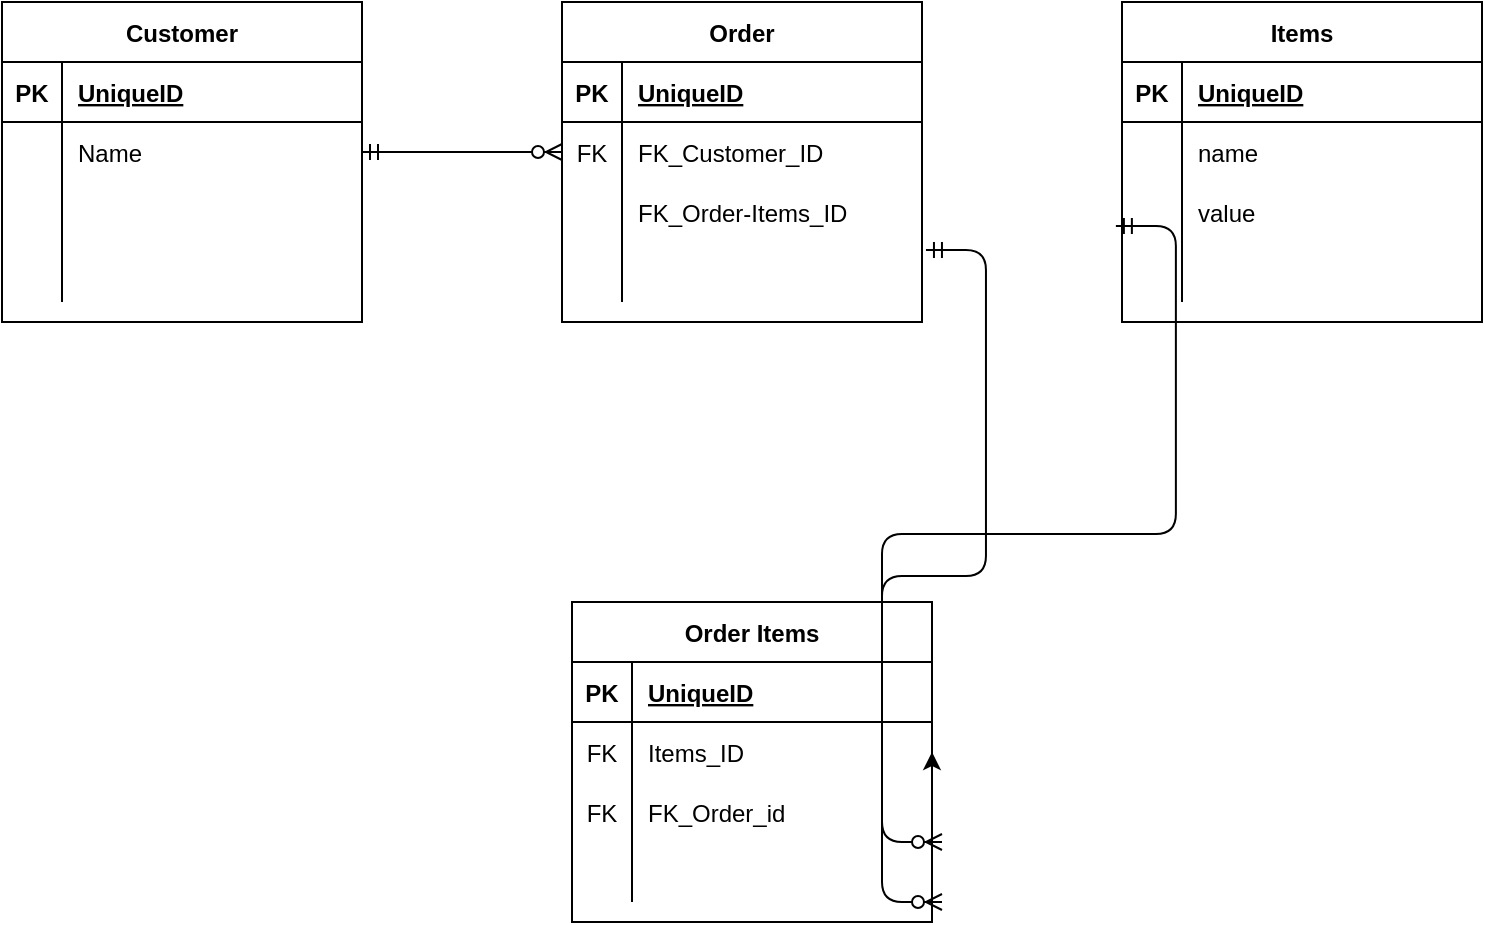 <mxfile version="14.7.2" type="device"><diagram id="AJ3akr4rn4rGTT1m1LUE" name="Page-1"><mxGraphModel dx="1406" dy="745" grid="1" gridSize="10" guides="1" tooltips="1" connect="1" arrows="1" fold="1" page="1" pageScale="1" pageWidth="850" pageHeight="1100" math="0" shadow="0"><root><mxCell id="0"/><mxCell id="1" parent="0"/><mxCell id="lUMLzqv5-1gW4XmLz9TO-17" value="Customer" style="shape=table;startSize=30;container=1;collapsible=1;childLayout=tableLayout;fixedRows=1;rowLines=0;fontStyle=1;align=center;resizeLast=1;" parent="1" vertex="1"><mxGeometry x="50" y="50" width="180" height="160" as="geometry"/></mxCell><mxCell id="lUMLzqv5-1gW4XmLz9TO-18" value="" style="shape=partialRectangle;collapsible=0;dropTarget=0;pointerEvents=0;fillColor=none;top=0;left=0;bottom=1;right=0;points=[[0,0.5],[1,0.5]];portConstraint=eastwest;" parent="lUMLzqv5-1gW4XmLz9TO-17" vertex="1"><mxGeometry y="30" width="180" height="30" as="geometry"/></mxCell><mxCell id="lUMLzqv5-1gW4XmLz9TO-19" value="PK" style="shape=partialRectangle;connectable=0;fillColor=none;top=0;left=0;bottom=0;right=0;fontStyle=1;overflow=hidden;" parent="lUMLzqv5-1gW4XmLz9TO-18" vertex="1"><mxGeometry width="30" height="30" as="geometry"/></mxCell><mxCell id="lUMLzqv5-1gW4XmLz9TO-20" value="UniqueID" style="shape=partialRectangle;connectable=0;fillColor=none;top=0;left=0;bottom=0;right=0;align=left;spacingLeft=6;fontStyle=5;overflow=hidden;" parent="lUMLzqv5-1gW4XmLz9TO-18" vertex="1"><mxGeometry x="30" width="150" height="30" as="geometry"/></mxCell><mxCell id="lUMLzqv5-1gW4XmLz9TO-21" value="" style="shape=partialRectangle;collapsible=0;dropTarget=0;pointerEvents=0;fillColor=none;top=0;left=0;bottom=0;right=0;points=[[0,0.5],[1,0.5]];portConstraint=eastwest;" parent="lUMLzqv5-1gW4XmLz9TO-17" vertex="1"><mxGeometry y="60" width="180" height="30" as="geometry"/></mxCell><mxCell id="lUMLzqv5-1gW4XmLz9TO-22" value="" style="shape=partialRectangle;connectable=0;fillColor=none;top=0;left=0;bottom=0;right=0;editable=1;overflow=hidden;" parent="lUMLzqv5-1gW4XmLz9TO-21" vertex="1"><mxGeometry width="30" height="30" as="geometry"/></mxCell><mxCell id="lUMLzqv5-1gW4XmLz9TO-23" value="Name" style="shape=partialRectangle;connectable=0;fillColor=none;top=0;left=0;bottom=0;right=0;align=left;spacingLeft=6;overflow=hidden;" parent="lUMLzqv5-1gW4XmLz9TO-21" vertex="1"><mxGeometry x="30" width="150" height="30" as="geometry"/></mxCell><mxCell id="lUMLzqv5-1gW4XmLz9TO-24" value="" style="shape=partialRectangle;collapsible=0;dropTarget=0;pointerEvents=0;fillColor=none;top=0;left=0;bottom=0;right=0;points=[[0,0.5],[1,0.5]];portConstraint=eastwest;" parent="lUMLzqv5-1gW4XmLz9TO-17" vertex="1"><mxGeometry y="90" width="180" height="30" as="geometry"/></mxCell><mxCell id="lUMLzqv5-1gW4XmLz9TO-25" value="" style="shape=partialRectangle;connectable=0;fillColor=none;top=0;left=0;bottom=0;right=0;editable=1;overflow=hidden;" parent="lUMLzqv5-1gW4XmLz9TO-24" vertex="1"><mxGeometry width="30" height="30" as="geometry"/></mxCell><mxCell id="lUMLzqv5-1gW4XmLz9TO-26" value="" style="shape=partialRectangle;connectable=0;fillColor=none;top=0;left=0;bottom=0;right=0;align=left;spacingLeft=6;overflow=hidden;" parent="lUMLzqv5-1gW4XmLz9TO-24" vertex="1"><mxGeometry x="30" width="150" height="30" as="geometry"/></mxCell><mxCell id="lUMLzqv5-1gW4XmLz9TO-27" value="" style="shape=partialRectangle;collapsible=0;dropTarget=0;pointerEvents=0;fillColor=none;top=0;left=0;bottom=0;right=0;points=[[0,0.5],[1,0.5]];portConstraint=eastwest;" parent="lUMLzqv5-1gW4XmLz9TO-17" vertex="1"><mxGeometry y="120" width="180" height="30" as="geometry"/></mxCell><mxCell id="lUMLzqv5-1gW4XmLz9TO-28" value="" style="shape=partialRectangle;connectable=0;fillColor=none;top=0;left=0;bottom=0;right=0;editable=1;overflow=hidden;" parent="lUMLzqv5-1gW4XmLz9TO-27" vertex="1"><mxGeometry width="30" height="30" as="geometry"/></mxCell><mxCell id="lUMLzqv5-1gW4XmLz9TO-29" value="" style="shape=partialRectangle;connectable=0;fillColor=none;top=0;left=0;bottom=0;right=0;align=left;spacingLeft=6;overflow=hidden;" parent="lUMLzqv5-1gW4XmLz9TO-27" vertex="1"><mxGeometry x="30" width="150" height="30" as="geometry"/></mxCell><mxCell id="lUMLzqv5-1gW4XmLz9TO-30" value="Items" style="shape=table;startSize=30;container=1;collapsible=1;childLayout=tableLayout;fixedRows=1;rowLines=0;fontStyle=1;align=center;resizeLast=1;" parent="1" vertex="1"><mxGeometry x="610" y="50" width="180" height="160" as="geometry"/></mxCell><mxCell id="lUMLzqv5-1gW4XmLz9TO-31" value="" style="shape=partialRectangle;collapsible=0;dropTarget=0;pointerEvents=0;fillColor=none;top=0;left=0;bottom=1;right=0;points=[[0,0.5],[1,0.5]];portConstraint=eastwest;" parent="lUMLzqv5-1gW4XmLz9TO-30" vertex="1"><mxGeometry y="30" width="180" height="30" as="geometry"/></mxCell><mxCell id="lUMLzqv5-1gW4XmLz9TO-32" value="PK" style="shape=partialRectangle;connectable=0;fillColor=none;top=0;left=0;bottom=0;right=0;fontStyle=1;overflow=hidden;" parent="lUMLzqv5-1gW4XmLz9TO-31" vertex="1"><mxGeometry width="30" height="30" as="geometry"/></mxCell><mxCell id="lUMLzqv5-1gW4XmLz9TO-33" value="UniqueID" style="shape=partialRectangle;connectable=0;fillColor=none;top=0;left=0;bottom=0;right=0;align=left;spacingLeft=6;fontStyle=5;overflow=hidden;" parent="lUMLzqv5-1gW4XmLz9TO-31" vertex="1"><mxGeometry x="30" width="150" height="30" as="geometry"/></mxCell><mxCell id="lUMLzqv5-1gW4XmLz9TO-34" value="" style="shape=partialRectangle;collapsible=0;dropTarget=0;pointerEvents=0;fillColor=none;top=0;left=0;bottom=0;right=0;points=[[0,0.5],[1,0.5]];portConstraint=eastwest;" parent="lUMLzqv5-1gW4XmLz9TO-30" vertex="1"><mxGeometry y="60" width="180" height="30" as="geometry"/></mxCell><mxCell id="lUMLzqv5-1gW4XmLz9TO-35" value="" style="shape=partialRectangle;connectable=0;fillColor=none;top=0;left=0;bottom=0;right=0;editable=1;overflow=hidden;" parent="lUMLzqv5-1gW4XmLz9TO-34" vertex="1"><mxGeometry width="30" height="30" as="geometry"/></mxCell><mxCell id="lUMLzqv5-1gW4XmLz9TO-36" value="name" style="shape=partialRectangle;connectable=0;fillColor=none;top=0;left=0;bottom=0;right=0;align=left;spacingLeft=6;overflow=hidden;" parent="lUMLzqv5-1gW4XmLz9TO-34" vertex="1"><mxGeometry x="30" width="150" height="30" as="geometry"/></mxCell><mxCell id="lUMLzqv5-1gW4XmLz9TO-37" value="" style="shape=partialRectangle;collapsible=0;dropTarget=0;pointerEvents=0;fillColor=none;top=0;left=0;bottom=0;right=0;points=[[0,0.5],[1,0.5]];portConstraint=eastwest;" parent="lUMLzqv5-1gW4XmLz9TO-30" vertex="1"><mxGeometry y="90" width="180" height="30" as="geometry"/></mxCell><mxCell id="lUMLzqv5-1gW4XmLz9TO-38" value="" style="shape=partialRectangle;connectable=0;fillColor=none;top=0;left=0;bottom=0;right=0;editable=1;overflow=hidden;" parent="lUMLzqv5-1gW4XmLz9TO-37" vertex="1"><mxGeometry width="30" height="30" as="geometry"/></mxCell><mxCell id="lUMLzqv5-1gW4XmLz9TO-39" value="value" style="shape=partialRectangle;connectable=0;fillColor=none;top=0;left=0;bottom=0;right=0;align=left;spacingLeft=6;overflow=hidden;" parent="lUMLzqv5-1gW4XmLz9TO-37" vertex="1"><mxGeometry x="30" width="150" height="30" as="geometry"/></mxCell><mxCell id="lUMLzqv5-1gW4XmLz9TO-40" value="" style="shape=partialRectangle;collapsible=0;dropTarget=0;pointerEvents=0;fillColor=none;top=0;left=0;bottom=0;right=0;points=[[0,0.5],[1,0.5]];portConstraint=eastwest;" parent="lUMLzqv5-1gW4XmLz9TO-30" vertex="1"><mxGeometry y="120" width="180" height="30" as="geometry"/></mxCell><mxCell id="lUMLzqv5-1gW4XmLz9TO-41" value="" style="shape=partialRectangle;connectable=0;fillColor=none;top=0;left=0;bottom=0;right=0;editable=1;overflow=hidden;" parent="lUMLzqv5-1gW4XmLz9TO-40" vertex="1"><mxGeometry width="30" height="30" as="geometry"/></mxCell><mxCell id="lUMLzqv5-1gW4XmLz9TO-42" value="" style="shape=partialRectangle;connectable=0;fillColor=none;top=0;left=0;bottom=0;right=0;align=left;spacingLeft=6;overflow=hidden;" parent="lUMLzqv5-1gW4XmLz9TO-40" vertex="1"><mxGeometry x="30" width="150" height="30" as="geometry"/></mxCell><mxCell id="lUMLzqv5-1gW4XmLz9TO-43" value="Order" style="shape=table;startSize=30;container=1;collapsible=1;childLayout=tableLayout;fixedRows=1;rowLines=0;fontStyle=1;align=center;resizeLast=1;" parent="1" vertex="1"><mxGeometry x="330" y="50" width="180" height="160" as="geometry"/></mxCell><mxCell id="lUMLzqv5-1gW4XmLz9TO-44" value="" style="shape=partialRectangle;collapsible=0;dropTarget=0;pointerEvents=0;fillColor=none;top=0;left=0;bottom=1;right=0;points=[[0,0.5],[1,0.5]];portConstraint=eastwest;" parent="lUMLzqv5-1gW4XmLz9TO-43" vertex="1"><mxGeometry y="30" width="180" height="30" as="geometry"/></mxCell><mxCell id="lUMLzqv5-1gW4XmLz9TO-45" value="PK" style="shape=partialRectangle;connectable=0;fillColor=none;top=0;left=0;bottom=0;right=0;fontStyle=1;overflow=hidden;" parent="lUMLzqv5-1gW4XmLz9TO-44" vertex="1"><mxGeometry width="30" height="30" as="geometry"/></mxCell><mxCell id="lUMLzqv5-1gW4XmLz9TO-46" value="UniqueID" style="shape=partialRectangle;connectable=0;fillColor=none;top=0;left=0;bottom=0;right=0;align=left;spacingLeft=6;fontStyle=5;overflow=hidden;" parent="lUMLzqv5-1gW4XmLz9TO-44" vertex="1"><mxGeometry x="30" width="150" height="30" as="geometry"/></mxCell><mxCell id="lUMLzqv5-1gW4XmLz9TO-47" value="" style="shape=partialRectangle;collapsible=0;dropTarget=0;pointerEvents=0;fillColor=none;top=0;left=0;bottom=0;right=0;points=[[0,0.5],[1,0.5]];portConstraint=eastwest;" parent="lUMLzqv5-1gW4XmLz9TO-43" vertex="1"><mxGeometry y="60" width="180" height="30" as="geometry"/></mxCell><mxCell id="lUMLzqv5-1gW4XmLz9TO-48" value="FK" style="shape=partialRectangle;connectable=0;fillColor=none;top=0;left=0;bottom=0;right=0;editable=1;overflow=hidden;" parent="lUMLzqv5-1gW4XmLz9TO-47" vertex="1"><mxGeometry width="30" height="30" as="geometry"/></mxCell><mxCell id="lUMLzqv5-1gW4XmLz9TO-49" value="FK_Customer_ID" style="shape=partialRectangle;connectable=0;fillColor=none;top=0;left=0;bottom=0;right=0;align=left;spacingLeft=6;overflow=hidden;" parent="lUMLzqv5-1gW4XmLz9TO-47" vertex="1"><mxGeometry x="30" width="150" height="30" as="geometry"/></mxCell><mxCell id="lUMLzqv5-1gW4XmLz9TO-50" value="" style="shape=partialRectangle;collapsible=0;dropTarget=0;pointerEvents=0;fillColor=none;top=0;left=0;bottom=0;right=0;points=[[0,0.5],[1,0.5]];portConstraint=eastwest;" parent="lUMLzqv5-1gW4XmLz9TO-43" vertex="1"><mxGeometry y="90" width="180" height="30" as="geometry"/></mxCell><mxCell id="lUMLzqv5-1gW4XmLz9TO-51" value="" style="shape=partialRectangle;connectable=0;fillColor=none;top=0;left=0;bottom=0;right=0;editable=1;overflow=hidden;" parent="lUMLzqv5-1gW4XmLz9TO-50" vertex="1"><mxGeometry width="30" height="30" as="geometry"/></mxCell><mxCell id="lUMLzqv5-1gW4XmLz9TO-52" value="FK_Order-Items_ID" style="shape=partialRectangle;connectable=0;fillColor=none;top=0;left=0;bottom=0;right=0;align=left;spacingLeft=6;overflow=hidden;" parent="lUMLzqv5-1gW4XmLz9TO-50" vertex="1"><mxGeometry x="30" width="150" height="30" as="geometry"/></mxCell><mxCell id="lUMLzqv5-1gW4XmLz9TO-53" value="" style="shape=partialRectangle;collapsible=0;dropTarget=0;pointerEvents=0;fillColor=none;top=0;left=0;bottom=0;right=0;points=[[0,0.5],[1,0.5]];portConstraint=eastwest;" parent="lUMLzqv5-1gW4XmLz9TO-43" vertex="1"><mxGeometry y="120" width="180" height="30" as="geometry"/></mxCell><mxCell id="lUMLzqv5-1gW4XmLz9TO-54" value="" style="shape=partialRectangle;connectable=0;fillColor=none;top=0;left=0;bottom=0;right=0;editable=1;overflow=hidden;" parent="lUMLzqv5-1gW4XmLz9TO-53" vertex="1"><mxGeometry width="30" height="30" as="geometry"/></mxCell><mxCell id="lUMLzqv5-1gW4XmLz9TO-55" value="" style="shape=partialRectangle;connectable=0;fillColor=none;top=0;left=0;bottom=0;right=0;align=left;spacingLeft=6;overflow=hidden;" parent="lUMLzqv5-1gW4XmLz9TO-53" vertex="1"><mxGeometry x="30" width="150" height="30" as="geometry"/></mxCell><mxCell id="lUMLzqv5-1gW4XmLz9TO-56" value="Order Items" style="shape=table;startSize=30;container=1;collapsible=1;childLayout=tableLayout;fixedRows=1;rowLines=0;fontStyle=1;align=center;resizeLast=1;" parent="1" vertex="1"><mxGeometry x="335" y="350" width="180" height="160" as="geometry"/></mxCell><mxCell id="lUMLzqv5-1gW4XmLz9TO-57" value="" style="shape=partialRectangle;collapsible=0;dropTarget=0;pointerEvents=0;fillColor=none;top=0;left=0;bottom=1;right=0;points=[[0,0.5],[1,0.5]];portConstraint=eastwest;" parent="lUMLzqv5-1gW4XmLz9TO-56" vertex="1"><mxGeometry y="30" width="180" height="30" as="geometry"/></mxCell><mxCell id="lUMLzqv5-1gW4XmLz9TO-58" value="PK" style="shape=partialRectangle;connectable=0;fillColor=none;top=0;left=0;bottom=0;right=0;fontStyle=1;overflow=hidden;" parent="lUMLzqv5-1gW4XmLz9TO-57" vertex="1"><mxGeometry width="30" height="30" as="geometry"/></mxCell><mxCell id="lUMLzqv5-1gW4XmLz9TO-59" value="UniqueID" style="shape=partialRectangle;connectable=0;fillColor=none;top=0;left=0;bottom=0;right=0;align=left;spacingLeft=6;fontStyle=5;overflow=hidden;" parent="lUMLzqv5-1gW4XmLz9TO-57" vertex="1"><mxGeometry x="30" width="150" height="30" as="geometry"/></mxCell><mxCell id="lUMLzqv5-1gW4XmLz9TO-60" value="" style="shape=partialRectangle;collapsible=0;dropTarget=0;pointerEvents=0;fillColor=none;top=0;left=0;bottom=0;right=0;points=[[0,0.5],[1,0.5]];portConstraint=eastwest;" parent="lUMLzqv5-1gW4XmLz9TO-56" vertex="1"><mxGeometry y="60" width="180" height="30" as="geometry"/></mxCell><mxCell id="lUMLzqv5-1gW4XmLz9TO-61" value="FK" style="shape=partialRectangle;connectable=0;fillColor=none;top=0;left=0;bottom=0;right=0;editable=1;overflow=hidden;" parent="lUMLzqv5-1gW4XmLz9TO-60" vertex="1"><mxGeometry width="30" height="30" as="geometry"/></mxCell><mxCell id="lUMLzqv5-1gW4XmLz9TO-62" value="Items_ID" style="shape=partialRectangle;connectable=0;fillColor=none;top=0;left=0;bottom=0;right=0;align=left;spacingLeft=6;overflow=hidden;" parent="lUMLzqv5-1gW4XmLz9TO-60" vertex="1"><mxGeometry x="30" width="150" height="30" as="geometry"/></mxCell><mxCell id="7EIi4zwSrcRzdWJhzo7Z-4" style="edgeStyle=orthogonalEdgeStyle;rounded=0;orthogonalLoop=1;jettySize=auto;html=1;exitX=1;exitY=0.5;exitDx=0;exitDy=0;entryX=1;entryY=0.5;entryDx=0;entryDy=0;" parent="lUMLzqv5-1gW4XmLz9TO-56" source="lUMLzqv5-1gW4XmLz9TO-63" target="lUMLzqv5-1gW4XmLz9TO-60" edge="1"><mxGeometry relative="1" as="geometry"/></mxCell><mxCell id="lUMLzqv5-1gW4XmLz9TO-63" value="" style="shape=partialRectangle;collapsible=0;dropTarget=0;pointerEvents=0;fillColor=none;top=0;left=0;bottom=0;right=0;points=[[0,0.5],[1,0.5]];portConstraint=eastwest;" parent="lUMLzqv5-1gW4XmLz9TO-56" vertex="1"><mxGeometry y="90" width="180" height="30" as="geometry"/></mxCell><mxCell id="lUMLzqv5-1gW4XmLz9TO-64" value="FK" style="shape=partialRectangle;connectable=0;fillColor=none;top=0;left=0;bottom=0;right=0;editable=1;overflow=hidden;" parent="lUMLzqv5-1gW4XmLz9TO-63" vertex="1"><mxGeometry width="30" height="30" as="geometry"/></mxCell><mxCell id="lUMLzqv5-1gW4XmLz9TO-65" value="FK_Order_id" style="shape=partialRectangle;connectable=0;fillColor=none;top=0;left=0;bottom=0;right=0;align=left;spacingLeft=6;overflow=hidden;" parent="lUMLzqv5-1gW4XmLz9TO-63" vertex="1"><mxGeometry x="30" width="150" height="30" as="geometry"/></mxCell><mxCell id="lUMLzqv5-1gW4XmLz9TO-66" value="" style="shape=partialRectangle;collapsible=0;dropTarget=0;pointerEvents=0;fillColor=none;top=0;left=0;bottom=0;right=0;points=[[0,0.5],[1,0.5]];portConstraint=eastwest;" parent="lUMLzqv5-1gW4XmLz9TO-56" vertex="1"><mxGeometry y="120" width="180" height="30" as="geometry"/></mxCell><mxCell id="lUMLzqv5-1gW4XmLz9TO-67" value="" style="shape=partialRectangle;connectable=0;fillColor=none;top=0;left=0;bottom=0;right=0;editable=1;overflow=hidden;" parent="lUMLzqv5-1gW4XmLz9TO-66" vertex="1"><mxGeometry width="30" height="30" as="geometry"/></mxCell><mxCell id="lUMLzqv5-1gW4XmLz9TO-68" value="" style="shape=partialRectangle;connectable=0;fillColor=none;top=0;left=0;bottom=0;right=0;align=left;spacingLeft=6;overflow=hidden;" parent="lUMLzqv5-1gW4XmLz9TO-66" vertex="1"><mxGeometry x="30" width="150" height="30" as="geometry"/></mxCell><mxCell id="7EIi4zwSrcRzdWJhzo7Z-1" value="" style="edgeStyle=entityRelationEdgeStyle;fontSize=12;html=1;endArrow=ERzeroToMany;startArrow=ERmandOne;exitX=1;exitY=0.5;exitDx=0;exitDy=0;entryX=0;entryY=0.5;entryDx=0;entryDy=0;" parent="1" source="lUMLzqv5-1gW4XmLz9TO-21" target="lUMLzqv5-1gW4XmLz9TO-47" edge="1"><mxGeometry width="100" height="100" relative="1" as="geometry"><mxPoint x="250" y="310" as="sourcePoint"/><mxPoint x="350" y="210" as="targetPoint"/></mxGeometry></mxCell><mxCell id="7EIi4zwSrcRzdWJhzo7Z-2" value="" style="edgeStyle=entityRelationEdgeStyle;fontSize=12;html=1;endArrow=ERzeroToMany;startArrow=ERmandOne;exitX=1.011;exitY=0.133;exitDx=0;exitDy=0;exitPerimeter=0;" parent="1" edge="1" source="lUMLzqv5-1gW4XmLz9TO-53"><mxGeometry width="100" height="100" relative="1" as="geometry"><mxPoint x="520" y="460" as="sourcePoint"/><mxPoint x="520" y="500" as="targetPoint"/></mxGeometry></mxCell><mxCell id="7EIi4zwSrcRzdWJhzo7Z-3" value="" style="edgeStyle=entityRelationEdgeStyle;fontSize=12;html=1;endArrow=ERzeroToMany;startArrow=ERmandOne;exitX=-0.017;exitY=0.733;exitDx=0;exitDy=0;exitPerimeter=0;" parent="1" source="lUMLzqv5-1gW4XmLz9TO-37" edge="1"><mxGeometry width="100" height="100" relative="1" as="geometry"><mxPoint x="670" y="450" as="sourcePoint"/><mxPoint x="520" y="470" as="targetPoint"/></mxGeometry></mxCell></root></mxGraphModel></diagram></mxfile>
